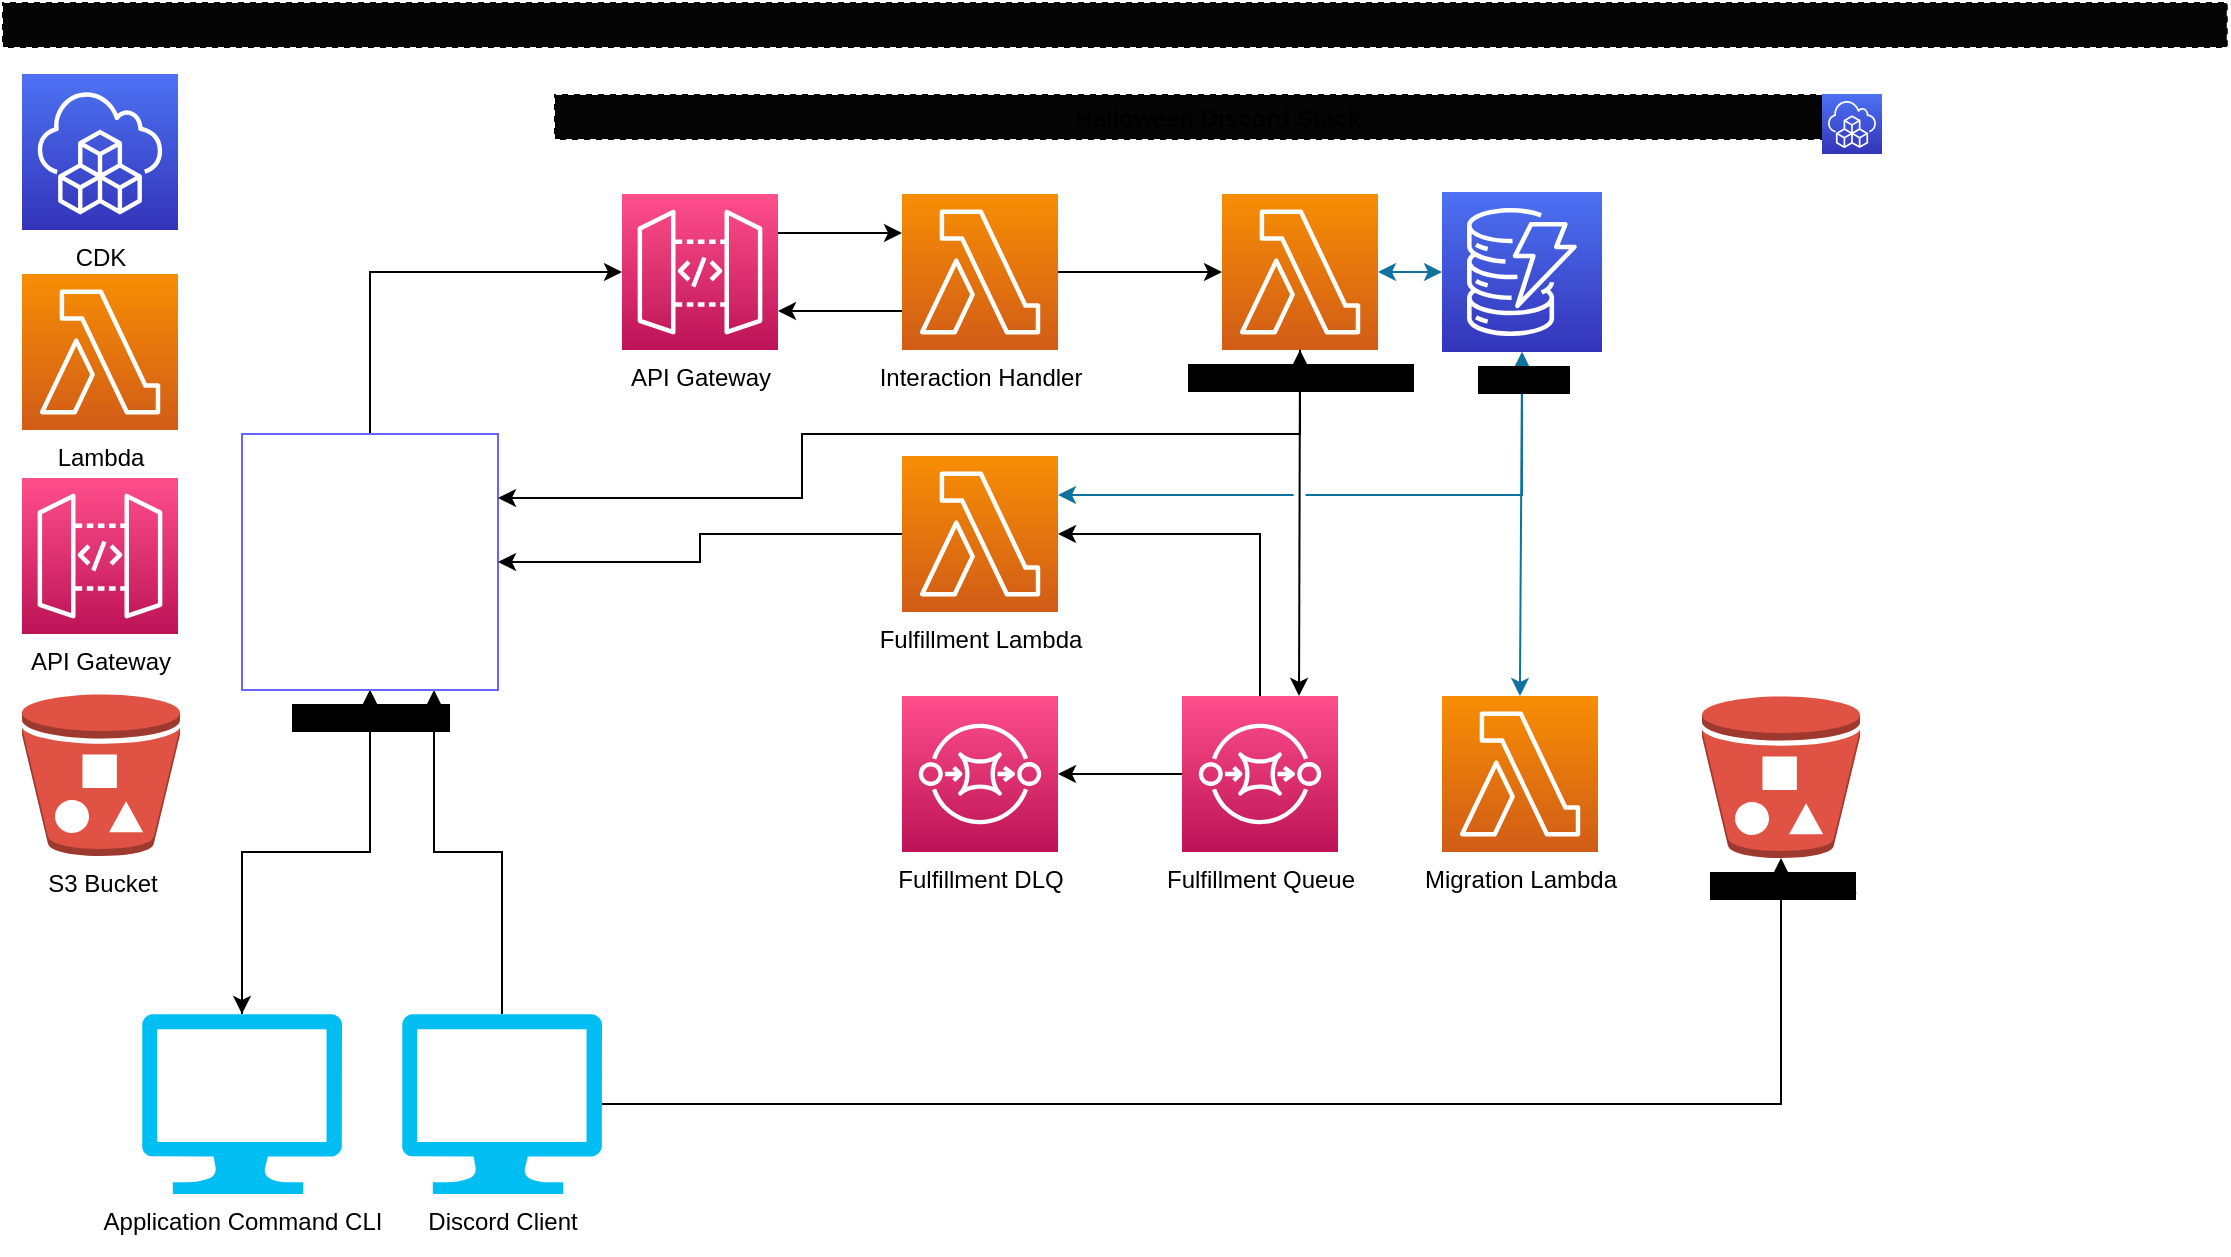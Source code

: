 <mxfile version="15.7.3" type="device"><diagram id="lnBdcAsuuI5BvBr5o2wi" name="Page-1"><mxGraphModel dx="1422" dy="871" grid="1" gridSize="10" guides="1" tooltips="1" connect="1" arrows="1" fold="1" page="1" pageScale="1" pageWidth="850" pageHeight="1100" background="none" math="0" shadow="0"><root><mxCell id="0"/><mxCell id="1" parent="0"/><mxCell id="kKMFKgLYAzHf-gmxEd7C-13" value="" style="swimlane;dashed=1;strokeWidth=1;swimlaneFillColor=none;fillColor=#050505;strokeColor=#FFFFFF;rounded=0;spacingBottom=0;verticalAlign=middle;" vertex="1" parent="1"><mxGeometry y="14" width="1112.89" height="626" as="geometry"><mxRectangle x="410" y="210" width="180" height="23" as="alternateBounds"/></mxGeometry></mxCell><mxCell id="kKMFKgLYAzHf-gmxEd7C-68" style="edgeStyle=orthogonalEdgeStyle;rounded=0;jumpStyle=gap;orthogonalLoop=1;jettySize=auto;html=1;fontColor=none;" edge="1" parent="kKMFKgLYAzHf-gmxEd7C-13" source="zoHwItlUSjHoTKD4SlWB-17" target="kKMFKgLYAzHf-gmxEd7C-62"><mxGeometry relative="1" as="geometry"/></mxCell><mxCell id="kKMFKgLYAzHf-gmxEd7C-67" style="edgeStyle=orthogonalEdgeStyle;rounded=0;jumpStyle=gap;orthogonalLoop=1;jettySize=auto;html=1;entryX=0.75;entryY=1;entryDx=0;entryDy=0;fontColor=none;" edge="1" parent="kKMFKgLYAzHf-gmxEd7C-13" source="zoHwItlUSjHoTKD4SlWB-17" target="oSQUYnhXIT-6xbtQuUzK-19"><mxGeometry relative="1" as="geometry"/></mxCell><mxCell id="kKMFKgLYAzHf-gmxEd7C-46" style="edgeStyle=orthogonalEdgeStyle;rounded=0;jumpStyle=gap;orthogonalLoop=1;jettySize=auto;html=1;entryX=0.5;entryY=1;entryDx=0;entryDy=0;" edge="1" parent="kKMFKgLYAzHf-gmxEd7C-13" source="2" target="oSQUYnhXIT-6xbtQuUzK-19"><mxGeometry relative="1" as="geometry"/></mxCell><mxCell id="oSQUYnhXIT-6xbtQuUzK-5" value="CDK" style="sketch=0;points=[[0,0,0],[0.25,0,0],[0.5,0,0],[0.75,0,0],[1,0,0],[0,1,0],[0.25,1,0],[0.5,1,0],[0.75,1,0],[1,1,0],[0,0.25,0],[0,0.5,0],[0,0.75,0],[1,0.25,0],[1,0.5,0],[1,0.75,0]];outlineConnect=0;fontColor=default;gradientColor=#4D72F3;gradientDirection=north;fillColor=#3334B9;strokeColor=#ffffff;dashed=0;verticalLabelPosition=bottom;verticalAlign=top;align=center;html=1;fontSize=12;fontStyle=0;aspect=fixed;shape=mxgraph.aws4.resourceIcon;resIcon=mxgraph.aws4.cloud_development_kit;labelBackgroundColor=none;rounded=0;" parent="kKMFKgLYAzHf-gmxEd7C-13" vertex="1"><mxGeometry x="10" y="36" width="78" height="78" as="geometry"/></mxCell><mxCell id="oSQUYnhXIT-6xbtQuUzK-7" value="Lambda" style="sketch=0;points=[[0,0,0],[0.25,0,0],[0.5,0,0],[0.75,0,0],[1,0,0],[0,1,0],[0.25,1,0],[0.5,1,0],[0.75,1,0],[1,1,0],[0,0.25,0],[0,0.5,0],[0,0.75,0],[1,0.25,0],[1,0.5,0],[1,0.75,0]];outlineConnect=0;fontColor=default;gradientColor=#F78E04;gradientDirection=north;fillColor=#D05C17;strokeColor=#ffffff;dashed=0;verticalLabelPosition=bottom;verticalAlign=top;align=center;html=1;fontSize=12;fontStyle=0;aspect=fixed;shape=mxgraph.aws4.resourceIcon;resIcon=mxgraph.aws4.lambda;labelBackgroundColor=none;rounded=0;" parent="kKMFKgLYAzHf-gmxEd7C-13" vertex="1"><mxGeometry x="10" y="136" width="78" height="78" as="geometry"/></mxCell><mxCell id="oSQUYnhXIT-6xbtQuUzK-8" value="API Gateway" style="sketch=0;points=[[0,0,0],[0.25,0,0],[0.5,0,0],[0.75,0,0],[1,0,0],[0,1,0],[0.25,1,0],[0.5,1,0],[0.75,1,0],[1,1,0],[0,0.25,0],[0,0.5,0],[0,0.75,0],[1,0.25,0],[1,0.5,0],[1,0.75,0]];outlineConnect=0;fontColor=default;gradientColor=#FF4F8B;gradientDirection=north;fillColor=#BC1356;strokeColor=#ffffff;dashed=0;verticalLabelPosition=bottom;verticalAlign=top;align=center;html=1;fontSize=12;fontStyle=0;aspect=fixed;shape=mxgraph.aws4.resourceIcon;resIcon=mxgraph.aws4.api_gateway;labelBackgroundColor=none;rounded=0;" parent="kKMFKgLYAzHf-gmxEd7C-13" vertex="1"><mxGeometry x="10" y="238" width="78" height="78" as="geometry"/></mxCell><mxCell id="zoHwItlUSjHoTKD4SlWB-5" value="S3 Bucket" style="outlineConnect=0;dashed=0;verticalLabelPosition=bottom;verticalAlign=top;align=center;html=1;shape=mxgraph.aws3.bucket_with_objects;fillColor=#E05243;gradientColor=none;rounded=0;" parent="kKMFKgLYAzHf-gmxEd7C-13" vertex="1"><mxGeometry x="10" y="346" width="79.02" height="81" as="geometry"/></mxCell><mxCell id="oSQUYnhXIT-6xbtQuUzK-32" value="Halloween Discord Stack" style="swimlane;dashed=1;strokeWidth=1;swimlaneFillColor=none;fillColor=#050505;strokeColor=#FFFFFF;rounded=0;" parent="kKMFKgLYAzHf-gmxEd7C-13" vertex="1"><mxGeometry x="276" y="46" width="664" height="440" as="geometry"><mxRectangle x="410" y="210" width="180" height="23" as="alternateBounds"/></mxGeometry></mxCell><mxCell id="nwAnyemIVqj_rQVZ3xq--15" style="edgeStyle=orthogonalEdgeStyle;orthogonalLoop=1;jettySize=auto;html=1;rounded=0;" parent="oSQUYnhXIT-6xbtQuUzK-32" source="oSQUYnhXIT-6xbtQuUzK-74" target="nwAnyemIVqj_rQVZ3xq--1" edge="1"><mxGeometry relative="1" as="geometry"/></mxCell><mxCell id="oSQUYnhXIT-6xbtQuUzK-74" value="Interaction Handler" style="sketch=0;points=[[0,0,0],[0.25,0,0],[0.5,0,0],[0.75,0,0],[1,0,0],[0,1,0],[0.25,1,0],[0.5,1,0],[0.75,1,0],[1,1,0],[0,0.25,0],[0,0.5,0],[0,0.75,0],[1,0.25,0],[1,0.5,0],[1,0.75,0]];outlineConnect=0;fontColor=default;gradientColor=#F78E04;gradientDirection=north;fillColor=#D05C17;strokeColor=#ffffff;dashed=0;verticalLabelPosition=bottom;verticalAlign=top;align=center;html=1;fontSize=12;fontStyle=0;aspect=fixed;shape=mxgraph.aws4.resourceIcon;resIcon=mxgraph.aws4.lambda;labelBackgroundColor=default;rounded=0;" parent="oSQUYnhXIT-6xbtQuUzK-32" vertex="1"><mxGeometry x="174" y="50" width="78" height="78" as="geometry"/></mxCell><mxCell id="oSQUYnhXIT-6xbtQuUzK-73" value="API Gateway" style="sketch=0;points=[[0,0,0],[0.25,0,0],[0.5,0,0],[0.75,0,0],[1,0,0],[0,1,0],[0.25,1,0],[0.5,1,0],[0.75,1,0],[1,1,0],[0,0.25,0],[0,0.5,0],[0,0.75,0],[1,0.25,0],[1,0.5,0],[1,0.75,0]];outlineConnect=0;fontColor=default;gradientColor=#FF4F8B;gradientDirection=north;fillColor=#BC1356;strokeColor=#ffffff;dashed=0;verticalLabelPosition=bottom;verticalAlign=top;align=center;html=1;fontSize=12;fontStyle=0;aspect=fixed;shape=mxgraph.aws4.resourceIcon;resIcon=mxgraph.aws4.api_gateway;labelBackgroundColor=none;rounded=0;" parent="oSQUYnhXIT-6xbtQuUzK-32" vertex="1"><mxGeometry x="34" y="50" width="78" height="78" as="geometry"/></mxCell><mxCell id="nwAnyemIVqj_rQVZ3xq--6" style="edgeStyle=orthogonalEdgeStyle;orthogonalLoop=1;jettySize=auto;html=1;exitX=1;exitY=0.25;exitDx=0;exitDy=0;exitPerimeter=0;entryX=0;entryY=0.25;entryDx=0;entryDy=0;entryPerimeter=0;rounded=0;" parent="oSQUYnhXIT-6xbtQuUzK-32" source="oSQUYnhXIT-6xbtQuUzK-73" target="oSQUYnhXIT-6xbtQuUzK-74" edge="1"><mxGeometry relative="1" as="geometry"/></mxCell><mxCell id="nwAnyemIVqj_rQVZ3xq--7" style="edgeStyle=orthogonalEdgeStyle;orthogonalLoop=1;jettySize=auto;html=1;exitX=0;exitY=0.75;exitDx=0;exitDy=0;exitPerimeter=0;rounded=0;entryX=1;entryY=0.75;entryDx=0;entryDy=0;entryPerimeter=0;" parent="oSQUYnhXIT-6xbtQuUzK-32" source="oSQUYnhXIT-6xbtQuUzK-74" edge="1" target="oSQUYnhXIT-6xbtQuUzK-73"><mxGeometry relative="1" as="geometry"><mxPoint x="114" y="108" as="targetPoint"/></mxGeometry></mxCell><mxCell id="kKMFKgLYAzHf-gmxEd7C-48" style="edgeStyle=orthogonalEdgeStyle;rounded=0;jumpStyle=gap;orthogonalLoop=1;jettySize=auto;html=1;entryX=0.75;entryY=0;entryDx=0;entryDy=0;entryPerimeter=0;fontColor=none;" edge="1" parent="oSQUYnhXIT-6xbtQuUzK-32" source="nwAnyemIVqj_rQVZ3xq--1" target="oSQUYnhXIT-6xbtQuUzK-75"><mxGeometry relative="1" as="geometry"/></mxCell><mxCell id="kKMFKgLYAzHf-gmxEd7C-51" style="edgeStyle=orthogonalEdgeStyle;rounded=0;jumpStyle=gap;orthogonalLoop=1;jettySize=auto;html=1;fontColor=none;fillColor=#b1ddf0;strokeColor=#10739e;startArrow=classic;startFill=1;" edge="1" parent="oSQUYnhXIT-6xbtQuUzK-32" source="nwAnyemIVqj_rQVZ3xq--1" target="zoHwItlUSjHoTKD4SlWB-14"><mxGeometry relative="1" as="geometry"/></mxCell><mxCell id="nwAnyemIVqj_rQVZ3xq--1" value="&lt;span style=&quot;background-color: rgb(0 , 0 , 0)&quot;&gt;Command Processor&lt;/span&gt;" style="sketch=0;points=[[0,0,0],[0.25,0,0],[0.5,0,0],[0.75,0,0],[1,0,0],[0,1,0],[0.25,1,0],[0.5,1,0],[0.75,1,0],[1,1,0],[0,0.25,0],[0,0.5,0],[0,0.75,0],[1,0.25,0],[1,0.5,0],[1,0.75,0]];outlineConnect=0;fontColor=default;gradientColor=#F78E04;gradientDirection=north;fillColor=#D05C17;strokeColor=#ffffff;dashed=0;verticalLabelPosition=bottom;verticalAlign=top;align=center;html=1;fontSize=12;fontStyle=0;aspect=fixed;shape=mxgraph.aws4.resourceIcon;resIcon=mxgraph.aws4.lambda;labelBackgroundColor=default;rounded=0;" parent="oSQUYnhXIT-6xbtQuUzK-32" vertex="1"><mxGeometry x="334" y="50" width="78" height="78" as="geometry"/></mxCell><mxCell id="oSQUYnhXIT-6xbtQuUzK-20" value="&lt;span style=&quot;&quot;&gt;CDK&lt;/span&gt;" style="sketch=0;points=[[0,0,0],[0.25,0,0],[0.5,0,0],[0.75,0,0],[1,0,0],[0,1,0],[0.25,1,0],[0.5,1,0],[0.75,1,0],[1,1,0],[0,0.25,0],[0,0.5,0],[0,0.75,0],[1,0.25,0],[1,0.5,0],[1,0.75,0]];outlineConnect=0;fontColor=none;gradientColor=#4D72F3;gradientDirection=north;fillColor=#3334B9;strokeColor=#ffffff;dashed=0;verticalLabelPosition=bottom;verticalAlign=top;align=center;html=1;fontSize=12;fontStyle=0;aspect=fixed;shape=mxgraph.aws4.resourceIcon;resIcon=mxgraph.aws4.cloud_development_kit;labelBackgroundColor=none;noLabel=1;rounded=0;" parent="oSQUYnhXIT-6xbtQuUzK-32" vertex="1"><mxGeometry x="634" width="30" height="30" as="geometry"/></mxCell><mxCell id="kKMFKgLYAzHf-gmxEd7C-53" style="edgeStyle=orthogonalEdgeStyle;rounded=0;jumpStyle=gap;orthogonalLoop=1;jettySize=auto;html=1;fontColor=none;fillColor=#b1ddf0;strokeColor=#10739e;startArrow=classic;startFill=1;entryX=0.5;entryY=1;entryDx=0;entryDy=0;entryPerimeter=0;" edge="1" parent="oSQUYnhXIT-6xbtQuUzK-32" source="3B48Or7UXeMlgIT2ND3F-1" target="zoHwItlUSjHoTKD4SlWB-14"><mxGeometry relative="1" as="geometry"/></mxCell><mxCell id="3B48Or7UXeMlgIT2ND3F-1" value="Migration Lambda" style="sketch=0;points=[[0,0,0],[0.25,0,0],[0.5,0,0],[0.75,0,0],[1,0,0],[0,1,0],[0.25,1,0],[0.5,1,0],[0.75,1,0],[1,1,0],[0,0.25,0],[0,0.5,0],[0,0.75,0],[1,0.25,0],[1,0.5,0],[1,0.75,0]];outlineConnect=0;fontColor=default;gradientColor=#F78E04;gradientDirection=north;fillColor=#D05C17;strokeColor=#ffffff;dashed=0;verticalLabelPosition=bottom;verticalAlign=top;align=center;html=1;fontSize=12;fontStyle=0;aspect=fixed;shape=mxgraph.aws4.resourceIcon;resIcon=mxgraph.aws4.lambda;labelBackgroundColor=default;rounded=0;" parent="oSQUYnhXIT-6xbtQuUzK-32" vertex="1"><mxGeometry x="444" y="301" width="78" height="78" as="geometry"/></mxCell><mxCell id="oSQUYnhXIT-6xbtQuUzK-58" value="Fulfillment Lambda" style="sketch=0;points=[[0,0,0],[0.25,0,0],[0.5,0,0],[0.75,0,0],[1,0,0],[0,1,0],[0.25,1,0],[0.5,1,0],[0.75,1,0],[1,1,0],[0,0.25,0],[0,0.5,0],[0,0.75,0],[1,0.25,0],[1,0.5,0],[1,0.75,0]];outlineConnect=0;fontColor=default;gradientColor=#F78E04;gradientDirection=north;fillColor=#D05C17;strokeColor=#ffffff;dashed=0;verticalLabelPosition=bottom;verticalAlign=top;align=center;html=1;fontSize=12;fontStyle=0;aspect=fixed;shape=mxgraph.aws4.resourceIcon;resIcon=mxgraph.aws4.lambda;labelBackgroundColor=default;rounded=0;" parent="oSQUYnhXIT-6xbtQuUzK-32" vertex="1"><mxGeometry x="174" y="181" width="78" height="78" as="geometry"/></mxCell><mxCell id="kKMFKgLYAzHf-gmxEd7C-57" style="edgeStyle=orthogonalEdgeStyle;rounded=0;jumpStyle=gap;orthogonalLoop=1;jettySize=auto;html=1;exitX=0.5;exitY=1;exitDx=0;exitDy=0;exitPerimeter=0;entryX=1;entryY=0.25;entryDx=0;entryDy=0;entryPerimeter=0;fontColor=none;startArrow=classic;startFill=1;strokeColor=#10739E;" edge="1" parent="oSQUYnhXIT-6xbtQuUzK-32" source="zoHwItlUSjHoTKD4SlWB-14" target="oSQUYnhXIT-6xbtQuUzK-58"><mxGeometry relative="1" as="geometry"/></mxCell><mxCell id="zoHwItlUSjHoTKD4SlWB-14" value="&lt;span style=&quot;background-color: rgb(0 , 0 , 0)&quot;&gt;PG RDS&lt;/span&gt;" style="sketch=0;points=[[0,0,0],[0.25,0,0],[0.5,0,0],[0.75,0,0],[1,0,0],[0,1,0],[0.25,1,0],[0.5,1,0],[0.75,1,0],[1,1,0],[0,0.25,0],[0,0.5,0],[0,0.75,0],[1,0.25,0],[1,0.5,0],[1,0.75,0]];outlineConnect=0;fontColor=default;gradientColor=#4D72F3;gradientDirection=north;fillColor=#3334B9;strokeColor=#ffffff;dashed=0;verticalLabelPosition=bottom;verticalAlign=top;align=center;html=1;fontSize=12;fontStyle=0;aspect=fixed;shape=mxgraph.aws4.resourceIcon;resIcon=mxgraph.aws4.dynamodb;labelBackgroundColor=default;rounded=0;" parent="oSQUYnhXIT-6xbtQuUzK-32" vertex="1"><mxGeometry x="444" y="49" width="80" height="80" as="geometry"/></mxCell><mxCell id="kKMFKgLYAzHf-gmxEd7C-64" style="edgeStyle=orthogonalEdgeStyle;rounded=0;jumpStyle=gap;orthogonalLoop=1;jettySize=auto;html=1;fontColor=none;" edge="1" parent="oSQUYnhXIT-6xbtQuUzK-32" source="oSQUYnhXIT-6xbtQuUzK-75" target="PQSC_l4jT2sE7PJyugXs-1"><mxGeometry relative="1" as="geometry"/></mxCell><mxCell id="kKMFKgLYAzHf-gmxEd7C-66" style="edgeStyle=orthogonalEdgeStyle;rounded=0;jumpStyle=gap;orthogonalLoop=1;jettySize=auto;html=1;entryX=1;entryY=0.5;entryDx=0;entryDy=0;entryPerimeter=0;fontColor=none;exitX=0.5;exitY=0;exitDx=0;exitDy=0;exitPerimeter=0;" edge="1" parent="oSQUYnhXIT-6xbtQuUzK-32" source="oSQUYnhXIT-6xbtQuUzK-75" target="oSQUYnhXIT-6xbtQuUzK-58"><mxGeometry relative="1" as="geometry"/></mxCell><mxCell id="oSQUYnhXIT-6xbtQuUzK-75" value="Fulfillment Queue" style="sketch=0;points=[[0,0,0],[0.25,0,0],[0.5,0,0],[0.75,0,0],[1,0,0],[0,1,0],[0.25,1,0],[0.5,1,0],[0.75,1,0],[1,1,0],[0,0.25,0],[0,0.5,0],[0,0.75,0],[1,0.25,0],[1,0.5,0],[1,0.75,0]];outlineConnect=0;fontColor=default;gradientColor=#FF4F8B;gradientDirection=north;fillColor=#BC1356;strokeColor=#ffffff;dashed=0;verticalLabelPosition=bottom;verticalAlign=top;align=center;html=1;fontSize=12;fontStyle=0;aspect=fixed;shape=mxgraph.aws4.resourceIcon;resIcon=mxgraph.aws4.sqs;labelBackgroundColor=default;rounded=0;" parent="oSQUYnhXIT-6xbtQuUzK-32" vertex="1"><mxGeometry x="314" y="301" width="78" height="78" as="geometry"/></mxCell><mxCell id="PQSC_l4jT2sE7PJyugXs-1" value="Fulfillment DLQ" style="sketch=0;points=[[0,0,0],[0.25,0,0],[0.5,0,0],[0.75,0,0],[1,0,0],[0,1,0],[0.25,1,0],[0.5,1,0],[0.75,1,0],[1,1,0],[0,0.25,0],[0,0.5,0],[0,0.75,0],[1,0.25,0],[1,0.5,0],[1,0.75,0]];outlineConnect=0;fontColor=default;gradientColor=#FF4F8B;gradientDirection=north;fillColor=#BC1356;strokeColor=#ffffff;dashed=0;verticalLabelPosition=bottom;verticalAlign=top;align=center;html=1;fontSize=12;fontStyle=0;aspect=fixed;shape=mxgraph.aws4.resourceIcon;resIcon=mxgraph.aws4.sqs;labelBackgroundColor=default;rounded=0;" parent="oSQUYnhXIT-6xbtQuUzK-32" vertex="1"><mxGeometry x="174" y="301" width="78" height="78" as="geometry"/></mxCell><mxCell id="kKMFKgLYAzHf-gmxEd7C-62" value="&lt;span style=&quot;background-color: rgb(0 , 0 , 0)&quot;&gt;Image Bucket&lt;/span&gt;" style="outlineConnect=0;dashed=0;verticalLabelPosition=bottom;verticalAlign=top;align=center;html=1;shape=mxgraph.aws3.bucket_with_objects;fillColor=#E05243;gradientColor=none;rounded=0;" vertex="1" parent="oSQUYnhXIT-6xbtQuUzK-32"><mxGeometry x="574" y="301" width="79.02" height="81" as="geometry"/></mxCell><mxCell id="kKMFKgLYAzHf-gmxEd7C-45" style="edgeStyle=orthogonalEdgeStyle;rounded=0;jumpStyle=gap;orthogonalLoop=1;jettySize=auto;html=1;entryX=0;entryY=0.5;entryDx=0;entryDy=0;entryPerimeter=0;exitX=0.5;exitY=0;exitDx=0;exitDy=0;" edge="1" parent="kKMFKgLYAzHf-gmxEd7C-13" source="oSQUYnhXIT-6xbtQuUzK-19" target="oSQUYnhXIT-6xbtQuUzK-73"><mxGeometry relative="1" as="geometry"/></mxCell><mxCell id="kKMFKgLYAzHf-gmxEd7C-55" value="" style="edgeStyle=orthogonalEdgeStyle;rounded=0;jumpStyle=gap;orthogonalLoop=1;jettySize=auto;html=1;fontColor=none;startArrow=classic;startFill=1;" edge="1" parent="kKMFKgLYAzHf-gmxEd7C-13" source="oSQUYnhXIT-6xbtQuUzK-19" target="2"><mxGeometry relative="1" as="geometry"/></mxCell><mxCell id="oSQUYnhXIT-6xbtQuUzK-19" value="&lt;span style=&quot;background-color: rgb(0 , 0 , 0)&quot;&gt;Discord Server&lt;/span&gt;" style="shape=image;html=1;verticalAlign=top;verticalLabelPosition=bottom;labelBackgroundColor=none;imageAspect=0;aspect=fixed;image=https://cdn4.iconfinder.com/data/icons/logos-and-brands/512/91_Discord_logo_logos-128.png;imageBorder=#6666FF;fontColor=default;rounded=0;" parent="kKMFKgLYAzHf-gmxEd7C-13" vertex="1"><mxGeometry x="120" y="216" width="128" height="128" as="geometry"/></mxCell><mxCell id="2" value="Application Command CLI" style="verticalLabelPosition=bottom;html=1;verticalAlign=top;align=center;strokeColor=none;fillColor=#00BEF2;shape=mxgraph.azure.computer;pointerEvents=1;fontColor=default;labelBackgroundColor=none;rounded=0;" parent="kKMFKgLYAzHf-gmxEd7C-13" vertex="1"><mxGeometry x="70" y="506" width="100" height="90" as="geometry"/></mxCell><mxCell id="zoHwItlUSjHoTKD4SlWB-17" value="Discord Client" style="verticalLabelPosition=bottom;html=1;verticalAlign=top;align=center;strokeColor=none;fillColor=#00BEF2;shape=mxgraph.azure.computer;pointerEvents=1;fontColor=default;labelBackgroundColor=none;rounded=0;" parent="kKMFKgLYAzHf-gmxEd7C-13" vertex="1"><mxGeometry x="200" y="506" width="100" height="90" as="geometry"/></mxCell><mxCell id="kKMFKgLYAzHf-gmxEd7C-54" style="edgeStyle=orthogonalEdgeStyle;rounded=0;jumpStyle=gap;orthogonalLoop=1;jettySize=auto;html=1;exitX=0.5;exitY=1;exitDx=0;exitDy=0;exitPerimeter=0;entryX=1;entryY=0.25;entryDx=0;entryDy=0;fontColor=none;startArrow=classic;startFill=1;" edge="1" parent="kKMFKgLYAzHf-gmxEd7C-13" source="nwAnyemIVqj_rQVZ3xq--1" target="oSQUYnhXIT-6xbtQuUzK-19"><mxGeometry relative="1" as="geometry"><Array as="points"><mxPoint x="649" y="216"/><mxPoint x="400" y="216"/><mxPoint x="400" y="248"/></Array></mxGeometry></mxCell><mxCell id="kKMFKgLYAzHf-gmxEd7C-65" style="edgeStyle=orthogonalEdgeStyle;rounded=0;jumpStyle=gap;orthogonalLoop=1;jettySize=auto;html=1;fontColor=none;" edge="1" parent="kKMFKgLYAzHf-gmxEd7C-13" source="oSQUYnhXIT-6xbtQuUzK-58" target="oSQUYnhXIT-6xbtQuUzK-19"><mxGeometry relative="1" as="geometry"/></mxCell></root></mxGraphModel></diagram></mxfile>